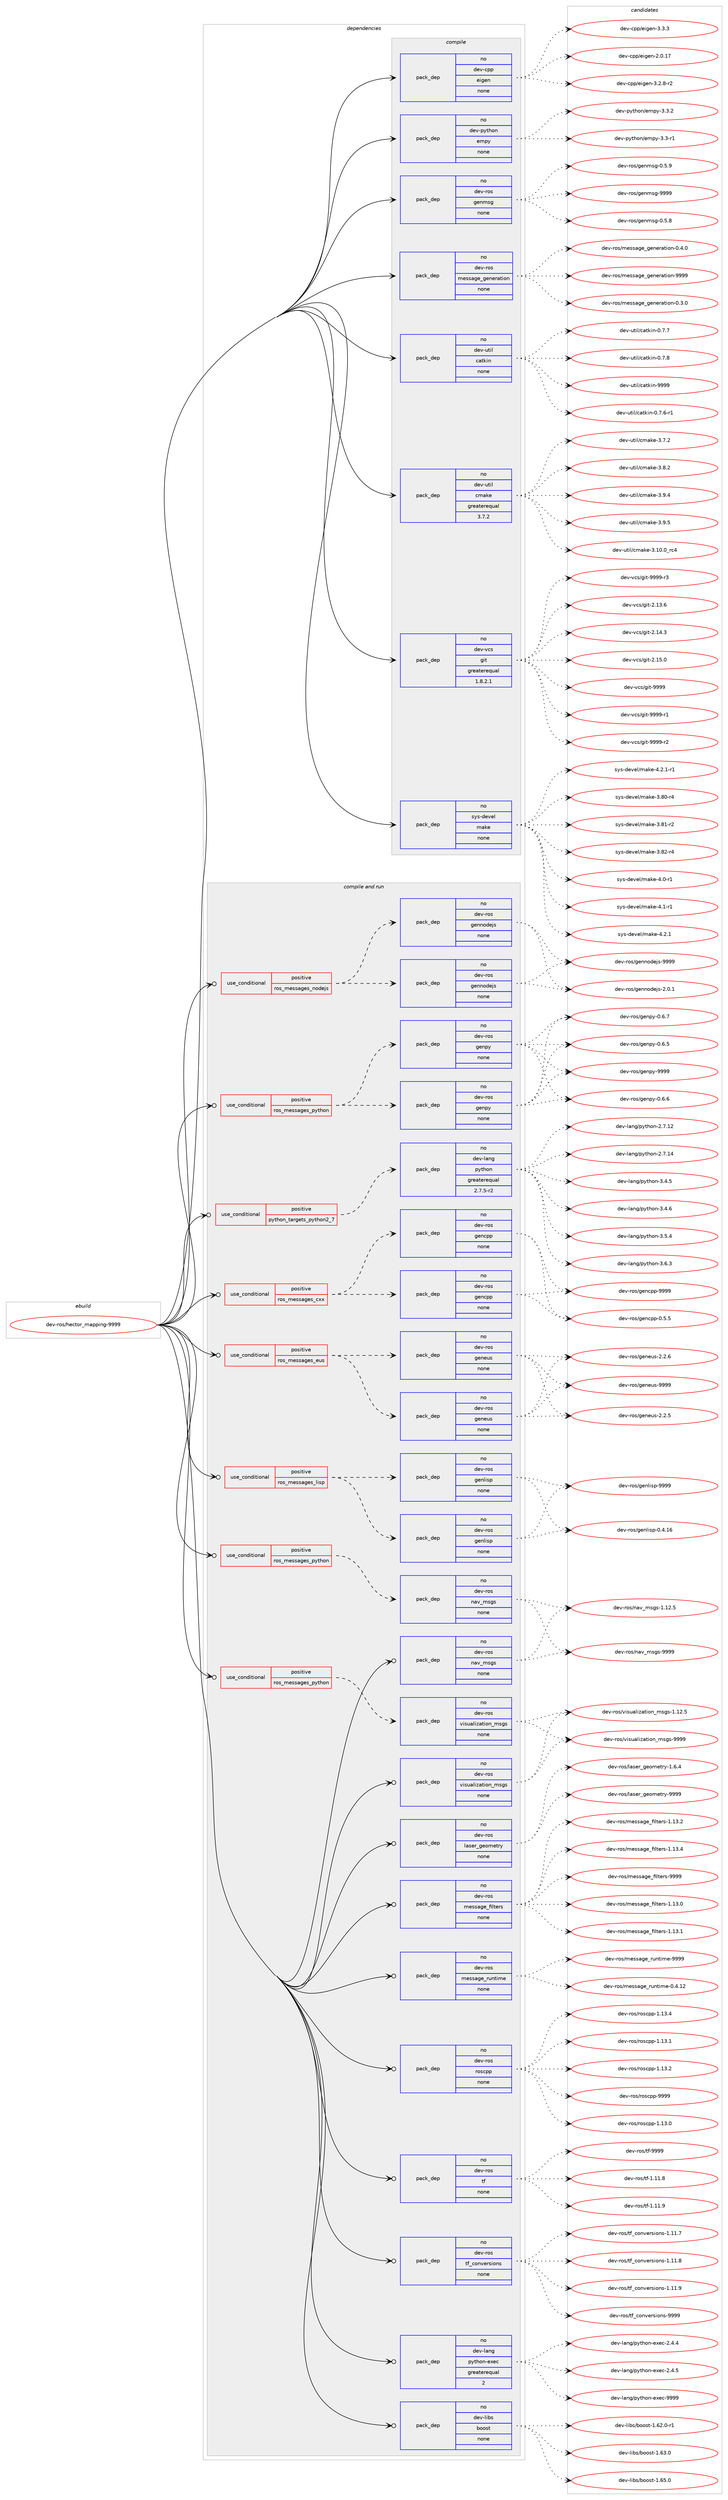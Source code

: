 digraph prolog {

# *************
# Graph options
# *************

newrank=true;
concentrate=true;
compound=true;
graph [rankdir=LR,fontname=Helvetica,fontsize=10,ranksep=1.5];#, ranksep=2.5, nodesep=0.2];
edge  [arrowhead=vee];
node  [fontname=Helvetica,fontsize=10];

# **********
# The ebuild
# **********

subgraph cluster_leftcol {
color=gray;
rank=same;
label=<<i>ebuild</i>>;
id [label="dev-ros/hector_mapping-9999", color=red, width=4, href="../dev-ros/hector_mapping-9999.svg"];
}

# ****************
# The dependencies
# ****************

subgraph cluster_midcol {
color=gray;
label=<<i>dependencies</i>>;
subgraph cluster_compile {
fillcolor="#eeeeee";
style=filled;
label=<<i>compile</i>>;
subgraph pack152693 {
dependency202130 [label=<<TABLE BORDER="0" CELLBORDER="1" CELLSPACING="0" CELLPADDING="4" WIDTH="220"><TR><TD ROWSPAN="6" CELLPADDING="30">pack_dep</TD></TR><TR><TD WIDTH="110">no</TD></TR><TR><TD>dev-cpp</TD></TR><TR><TD>eigen</TD></TR><TR><TD>none</TD></TR><TR><TD></TD></TR></TABLE>>, shape=none, color=blue];
}
id:e -> dependency202130:w [weight=20,style="solid",arrowhead="vee"];
subgraph pack152694 {
dependency202131 [label=<<TABLE BORDER="0" CELLBORDER="1" CELLSPACING="0" CELLPADDING="4" WIDTH="220"><TR><TD ROWSPAN="6" CELLPADDING="30">pack_dep</TD></TR><TR><TD WIDTH="110">no</TD></TR><TR><TD>dev-python</TD></TR><TR><TD>empy</TD></TR><TR><TD>none</TD></TR><TR><TD></TD></TR></TABLE>>, shape=none, color=blue];
}
id:e -> dependency202131:w [weight=20,style="solid",arrowhead="vee"];
subgraph pack152695 {
dependency202132 [label=<<TABLE BORDER="0" CELLBORDER="1" CELLSPACING="0" CELLPADDING="4" WIDTH="220"><TR><TD ROWSPAN="6" CELLPADDING="30">pack_dep</TD></TR><TR><TD WIDTH="110">no</TD></TR><TR><TD>dev-ros</TD></TR><TR><TD>genmsg</TD></TR><TR><TD>none</TD></TR><TR><TD></TD></TR></TABLE>>, shape=none, color=blue];
}
id:e -> dependency202132:w [weight=20,style="solid",arrowhead="vee"];
subgraph pack152696 {
dependency202133 [label=<<TABLE BORDER="0" CELLBORDER="1" CELLSPACING="0" CELLPADDING="4" WIDTH="220"><TR><TD ROWSPAN="6" CELLPADDING="30">pack_dep</TD></TR><TR><TD WIDTH="110">no</TD></TR><TR><TD>dev-ros</TD></TR><TR><TD>message_generation</TD></TR><TR><TD>none</TD></TR><TR><TD></TD></TR></TABLE>>, shape=none, color=blue];
}
id:e -> dependency202133:w [weight=20,style="solid",arrowhead="vee"];
subgraph pack152697 {
dependency202134 [label=<<TABLE BORDER="0" CELLBORDER="1" CELLSPACING="0" CELLPADDING="4" WIDTH="220"><TR><TD ROWSPAN="6" CELLPADDING="30">pack_dep</TD></TR><TR><TD WIDTH="110">no</TD></TR><TR><TD>dev-util</TD></TR><TR><TD>catkin</TD></TR><TR><TD>none</TD></TR><TR><TD></TD></TR></TABLE>>, shape=none, color=blue];
}
id:e -> dependency202134:w [weight=20,style="solid",arrowhead="vee"];
subgraph pack152698 {
dependency202135 [label=<<TABLE BORDER="0" CELLBORDER="1" CELLSPACING="0" CELLPADDING="4" WIDTH="220"><TR><TD ROWSPAN="6" CELLPADDING="30">pack_dep</TD></TR><TR><TD WIDTH="110">no</TD></TR><TR><TD>dev-util</TD></TR><TR><TD>cmake</TD></TR><TR><TD>greaterequal</TD></TR><TR><TD>3.7.2</TD></TR></TABLE>>, shape=none, color=blue];
}
id:e -> dependency202135:w [weight=20,style="solid",arrowhead="vee"];
subgraph pack152699 {
dependency202136 [label=<<TABLE BORDER="0" CELLBORDER="1" CELLSPACING="0" CELLPADDING="4" WIDTH="220"><TR><TD ROWSPAN="6" CELLPADDING="30">pack_dep</TD></TR><TR><TD WIDTH="110">no</TD></TR><TR><TD>dev-vcs</TD></TR><TR><TD>git</TD></TR><TR><TD>greaterequal</TD></TR><TR><TD>1.8.2.1</TD></TR></TABLE>>, shape=none, color=blue];
}
id:e -> dependency202136:w [weight=20,style="solid",arrowhead="vee"];
subgraph pack152700 {
dependency202137 [label=<<TABLE BORDER="0" CELLBORDER="1" CELLSPACING="0" CELLPADDING="4" WIDTH="220"><TR><TD ROWSPAN="6" CELLPADDING="30">pack_dep</TD></TR><TR><TD WIDTH="110">no</TD></TR><TR><TD>sys-devel</TD></TR><TR><TD>make</TD></TR><TR><TD>none</TD></TR><TR><TD></TD></TR></TABLE>>, shape=none, color=blue];
}
id:e -> dependency202137:w [weight=20,style="solid",arrowhead="vee"];
}
subgraph cluster_compileandrun {
fillcolor="#eeeeee";
style=filled;
label=<<i>compile and run</i>>;
subgraph cond45450 {
dependency202138 [label=<<TABLE BORDER="0" CELLBORDER="1" CELLSPACING="0" CELLPADDING="4"><TR><TD ROWSPAN="3" CELLPADDING="10">use_conditional</TD></TR><TR><TD>positive</TD></TR><TR><TD>python_targets_python2_7</TD></TR></TABLE>>, shape=none, color=red];
subgraph pack152701 {
dependency202139 [label=<<TABLE BORDER="0" CELLBORDER="1" CELLSPACING="0" CELLPADDING="4" WIDTH="220"><TR><TD ROWSPAN="6" CELLPADDING="30">pack_dep</TD></TR><TR><TD WIDTH="110">no</TD></TR><TR><TD>dev-lang</TD></TR><TR><TD>python</TD></TR><TR><TD>greaterequal</TD></TR><TR><TD>2.7.5-r2</TD></TR></TABLE>>, shape=none, color=blue];
}
dependency202138:e -> dependency202139:w [weight=20,style="dashed",arrowhead="vee"];
}
id:e -> dependency202138:w [weight=20,style="solid",arrowhead="odotvee"];
subgraph cond45451 {
dependency202140 [label=<<TABLE BORDER="0" CELLBORDER="1" CELLSPACING="0" CELLPADDING="4"><TR><TD ROWSPAN="3" CELLPADDING="10">use_conditional</TD></TR><TR><TD>positive</TD></TR><TR><TD>ros_messages_cxx</TD></TR></TABLE>>, shape=none, color=red];
subgraph pack152702 {
dependency202141 [label=<<TABLE BORDER="0" CELLBORDER="1" CELLSPACING="0" CELLPADDING="4" WIDTH="220"><TR><TD ROWSPAN="6" CELLPADDING="30">pack_dep</TD></TR><TR><TD WIDTH="110">no</TD></TR><TR><TD>dev-ros</TD></TR><TR><TD>gencpp</TD></TR><TR><TD>none</TD></TR><TR><TD></TD></TR></TABLE>>, shape=none, color=blue];
}
dependency202140:e -> dependency202141:w [weight=20,style="dashed",arrowhead="vee"];
subgraph pack152703 {
dependency202142 [label=<<TABLE BORDER="0" CELLBORDER="1" CELLSPACING="0" CELLPADDING="4" WIDTH="220"><TR><TD ROWSPAN="6" CELLPADDING="30">pack_dep</TD></TR><TR><TD WIDTH="110">no</TD></TR><TR><TD>dev-ros</TD></TR><TR><TD>gencpp</TD></TR><TR><TD>none</TD></TR><TR><TD></TD></TR></TABLE>>, shape=none, color=blue];
}
dependency202140:e -> dependency202142:w [weight=20,style="dashed",arrowhead="vee"];
}
id:e -> dependency202140:w [weight=20,style="solid",arrowhead="odotvee"];
subgraph cond45452 {
dependency202143 [label=<<TABLE BORDER="0" CELLBORDER="1" CELLSPACING="0" CELLPADDING="4"><TR><TD ROWSPAN="3" CELLPADDING="10">use_conditional</TD></TR><TR><TD>positive</TD></TR><TR><TD>ros_messages_eus</TD></TR></TABLE>>, shape=none, color=red];
subgraph pack152704 {
dependency202144 [label=<<TABLE BORDER="0" CELLBORDER="1" CELLSPACING="0" CELLPADDING="4" WIDTH="220"><TR><TD ROWSPAN="6" CELLPADDING="30">pack_dep</TD></TR><TR><TD WIDTH="110">no</TD></TR><TR><TD>dev-ros</TD></TR><TR><TD>geneus</TD></TR><TR><TD>none</TD></TR><TR><TD></TD></TR></TABLE>>, shape=none, color=blue];
}
dependency202143:e -> dependency202144:w [weight=20,style="dashed",arrowhead="vee"];
subgraph pack152705 {
dependency202145 [label=<<TABLE BORDER="0" CELLBORDER="1" CELLSPACING="0" CELLPADDING="4" WIDTH="220"><TR><TD ROWSPAN="6" CELLPADDING="30">pack_dep</TD></TR><TR><TD WIDTH="110">no</TD></TR><TR><TD>dev-ros</TD></TR><TR><TD>geneus</TD></TR><TR><TD>none</TD></TR><TR><TD></TD></TR></TABLE>>, shape=none, color=blue];
}
dependency202143:e -> dependency202145:w [weight=20,style="dashed",arrowhead="vee"];
}
id:e -> dependency202143:w [weight=20,style="solid",arrowhead="odotvee"];
subgraph cond45453 {
dependency202146 [label=<<TABLE BORDER="0" CELLBORDER="1" CELLSPACING="0" CELLPADDING="4"><TR><TD ROWSPAN="3" CELLPADDING="10">use_conditional</TD></TR><TR><TD>positive</TD></TR><TR><TD>ros_messages_lisp</TD></TR></TABLE>>, shape=none, color=red];
subgraph pack152706 {
dependency202147 [label=<<TABLE BORDER="0" CELLBORDER="1" CELLSPACING="0" CELLPADDING="4" WIDTH="220"><TR><TD ROWSPAN="6" CELLPADDING="30">pack_dep</TD></TR><TR><TD WIDTH="110">no</TD></TR><TR><TD>dev-ros</TD></TR><TR><TD>genlisp</TD></TR><TR><TD>none</TD></TR><TR><TD></TD></TR></TABLE>>, shape=none, color=blue];
}
dependency202146:e -> dependency202147:w [weight=20,style="dashed",arrowhead="vee"];
subgraph pack152707 {
dependency202148 [label=<<TABLE BORDER="0" CELLBORDER="1" CELLSPACING="0" CELLPADDING="4" WIDTH="220"><TR><TD ROWSPAN="6" CELLPADDING="30">pack_dep</TD></TR><TR><TD WIDTH="110">no</TD></TR><TR><TD>dev-ros</TD></TR><TR><TD>genlisp</TD></TR><TR><TD>none</TD></TR><TR><TD></TD></TR></TABLE>>, shape=none, color=blue];
}
dependency202146:e -> dependency202148:w [weight=20,style="dashed",arrowhead="vee"];
}
id:e -> dependency202146:w [weight=20,style="solid",arrowhead="odotvee"];
subgraph cond45454 {
dependency202149 [label=<<TABLE BORDER="0" CELLBORDER="1" CELLSPACING="0" CELLPADDING="4"><TR><TD ROWSPAN="3" CELLPADDING="10">use_conditional</TD></TR><TR><TD>positive</TD></TR><TR><TD>ros_messages_nodejs</TD></TR></TABLE>>, shape=none, color=red];
subgraph pack152708 {
dependency202150 [label=<<TABLE BORDER="0" CELLBORDER="1" CELLSPACING="0" CELLPADDING="4" WIDTH="220"><TR><TD ROWSPAN="6" CELLPADDING="30">pack_dep</TD></TR><TR><TD WIDTH="110">no</TD></TR><TR><TD>dev-ros</TD></TR><TR><TD>gennodejs</TD></TR><TR><TD>none</TD></TR><TR><TD></TD></TR></TABLE>>, shape=none, color=blue];
}
dependency202149:e -> dependency202150:w [weight=20,style="dashed",arrowhead="vee"];
subgraph pack152709 {
dependency202151 [label=<<TABLE BORDER="0" CELLBORDER="1" CELLSPACING="0" CELLPADDING="4" WIDTH="220"><TR><TD ROWSPAN="6" CELLPADDING="30">pack_dep</TD></TR><TR><TD WIDTH="110">no</TD></TR><TR><TD>dev-ros</TD></TR><TR><TD>gennodejs</TD></TR><TR><TD>none</TD></TR><TR><TD></TD></TR></TABLE>>, shape=none, color=blue];
}
dependency202149:e -> dependency202151:w [weight=20,style="dashed",arrowhead="vee"];
}
id:e -> dependency202149:w [weight=20,style="solid",arrowhead="odotvee"];
subgraph cond45455 {
dependency202152 [label=<<TABLE BORDER="0" CELLBORDER="1" CELLSPACING="0" CELLPADDING="4"><TR><TD ROWSPAN="3" CELLPADDING="10">use_conditional</TD></TR><TR><TD>positive</TD></TR><TR><TD>ros_messages_python</TD></TR></TABLE>>, shape=none, color=red];
subgraph pack152710 {
dependency202153 [label=<<TABLE BORDER="0" CELLBORDER="1" CELLSPACING="0" CELLPADDING="4" WIDTH="220"><TR><TD ROWSPAN="6" CELLPADDING="30">pack_dep</TD></TR><TR><TD WIDTH="110">no</TD></TR><TR><TD>dev-ros</TD></TR><TR><TD>genpy</TD></TR><TR><TD>none</TD></TR><TR><TD></TD></TR></TABLE>>, shape=none, color=blue];
}
dependency202152:e -> dependency202153:w [weight=20,style="dashed",arrowhead="vee"];
subgraph pack152711 {
dependency202154 [label=<<TABLE BORDER="0" CELLBORDER="1" CELLSPACING="0" CELLPADDING="4" WIDTH="220"><TR><TD ROWSPAN="6" CELLPADDING="30">pack_dep</TD></TR><TR><TD WIDTH="110">no</TD></TR><TR><TD>dev-ros</TD></TR><TR><TD>genpy</TD></TR><TR><TD>none</TD></TR><TR><TD></TD></TR></TABLE>>, shape=none, color=blue];
}
dependency202152:e -> dependency202154:w [weight=20,style="dashed",arrowhead="vee"];
}
id:e -> dependency202152:w [weight=20,style="solid",arrowhead="odotvee"];
subgraph cond45456 {
dependency202155 [label=<<TABLE BORDER="0" CELLBORDER="1" CELLSPACING="0" CELLPADDING="4"><TR><TD ROWSPAN="3" CELLPADDING="10">use_conditional</TD></TR><TR><TD>positive</TD></TR><TR><TD>ros_messages_python</TD></TR></TABLE>>, shape=none, color=red];
subgraph pack152712 {
dependency202156 [label=<<TABLE BORDER="0" CELLBORDER="1" CELLSPACING="0" CELLPADDING="4" WIDTH="220"><TR><TD ROWSPAN="6" CELLPADDING="30">pack_dep</TD></TR><TR><TD WIDTH="110">no</TD></TR><TR><TD>dev-ros</TD></TR><TR><TD>nav_msgs</TD></TR><TR><TD>none</TD></TR><TR><TD></TD></TR></TABLE>>, shape=none, color=blue];
}
dependency202155:e -> dependency202156:w [weight=20,style="dashed",arrowhead="vee"];
}
id:e -> dependency202155:w [weight=20,style="solid",arrowhead="odotvee"];
subgraph cond45457 {
dependency202157 [label=<<TABLE BORDER="0" CELLBORDER="1" CELLSPACING="0" CELLPADDING="4"><TR><TD ROWSPAN="3" CELLPADDING="10">use_conditional</TD></TR><TR><TD>positive</TD></TR><TR><TD>ros_messages_python</TD></TR></TABLE>>, shape=none, color=red];
subgraph pack152713 {
dependency202158 [label=<<TABLE BORDER="0" CELLBORDER="1" CELLSPACING="0" CELLPADDING="4" WIDTH="220"><TR><TD ROWSPAN="6" CELLPADDING="30">pack_dep</TD></TR><TR><TD WIDTH="110">no</TD></TR><TR><TD>dev-ros</TD></TR><TR><TD>visualization_msgs</TD></TR><TR><TD>none</TD></TR><TR><TD></TD></TR></TABLE>>, shape=none, color=blue];
}
dependency202157:e -> dependency202158:w [weight=20,style="dashed",arrowhead="vee"];
}
id:e -> dependency202157:w [weight=20,style="solid",arrowhead="odotvee"];
subgraph pack152714 {
dependency202159 [label=<<TABLE BORDER="0" CELLBORDER="1" CELLSPACING="0" CELLPADDING="4" WIDTH="220"><TR><TD ROWSPAN="6" CELLPADDING="30">pack_dep</TD></TR><TR><TD WIDTH="110">no</TD></TR><TR><TD>dev-lang</TD></TR><TR><TD>python-exec</TD></TR><TR><TD>greaterequal</TD></TR><TR><TD>2</TD></TR></TABLE>>, shape=none, color=blue];
}
id:e -> dependency202159:w [weight=20,style="solid",arrowhead="odotvee"];
subgraph pack152715 {
dependency202160 [label=<<TABLE BORDER="0" CELLBORDER="1" CELLSPACING="0" CELLPADDING="4" WIDTH="220"><TR><TD ROWSPAN="6" CELLPADDING="30">pack_dep</TD></TR><TR><TD WIDTH="110">no</TD></TR><TR><TD>dev-libs</TD></TR><TR><TD>boost</TD></TR><TR><TD>none</TD></TR><TR><TD></TD></TR></TABLE>>, shape=none, color=blue];
}
id:e -> dependency202160:w [weight=20,style="solid",arrowhead="odotvee"];
subgraph pack152716 {
dependency202161 [label=<<TABLE BORDER="0" CELLBORDER="1" CELLSPACING="0" CELLPADDING="4" WIDTH="220"><TR><TD ROWSPAN="6" CELLPADDING="30">pack_dep</TD></TR><TR><TD WIDTH="110">no</TD></TR><TR><TD>dev-ros</TD></TR><TR><TD>laser_geometry</TD></TR><TR><TD>none</TD></TR><TR><TD></TD></TR></TABLE>>, shape=none, color=blue];
}
id:e -> dependency202161:w [weight=20,style="solid",arrowhead="odotvee"];
subgraph pack152717 {
dependency202162 [label=<<TABLE BORDER="0" CELLBORDER="1" CELLSPACING="0" CELLPADDING="4" WIDTH="220"><TR><TD ROWSPAN="6" CELLPADDING="30">pack_dep</TD></TR><TR><TD WIDTH="110">no</TD></TR><TR><TD>dev-ros</TD></TR><TR><TD>message_filters</TD></TR><TR><TD>none</TD></TR><TR><TD></TD></TR></TABLE>>, shape=none, color=blue];
}
id:e -> dependency202162:w [weight=20,style="solid",arrowhead="odotvee"];
subgraph pack152718 {
dependency202163 [label=<<TABLE BORDER="0" CELLBORDER="1" CELLSPACING="0" CELLPADDING="4" WIDTH="220"><TR><TD ROWSPAN="6" CELLPADDING="30">pack_dep</TD></TR><TR><TD WIDTH="110">no</TD></TR><TR><TD>dev-ros</TD></TR><TR><TD>message_runtime</TD></TR><TR><TD>none</TD></TR><TR><TD></TD></TR></TABLE>>, shape=none, color=blue];
}
id:e -> dependency202163:w [weight=20,style="solid",arrowhead="odotvee"];
subgraph pack152719 {
dependency202164 [label=<<TABLE BORDER="0" CELLBORDER="1" CELLSPACING="0" CELLPADDING="4" WIDTH="220"><TR><TD ROWSPAN="6" CELLPADDING="30">pack_dep</TD></TR><TR><TD WIDTH="110">no</TD></TR><TR><TD>dev-ros</TD></TR><TR><TD>nav_msgs</TD></TR><TR><TD>none</TD></TR><TR><TD></TD></TR></TABLE>>, shape=none, color=blue];
}
id:e -> dependency202164:w [weight=20,style="solid",arrowhead="odotvee"];
subgraph pack152720 {
dependency202165 [label=<<TABLE BORDER="0" CELLBORDER="1" CELLSPACING="0" CELLPADDING="4" WIDTH="220"><TR><TD ROWSPAN="6" CELLPADDING="30">pack_dep</TD></TR><TR><TD WIDTH="110">no</TD></TR><TR><TD>dev-ros</TD></TR><TR><TD>roscpp</TD></TR><TR><TD>none</TD></TR><TR><TD></TD></TR></TABLE>>, shape=none, color=blue];
}
id:e -> dependency202165:w [weight=20,style="solid",arrowhead="odotvee"];
subgraph pack152721 {
dependency202166 [label=<<TABLE BORDER="0" CELLBORDER="1" CELLSPACING="0" CELLPADDING="4" WIDTH="220"><TR><TD ROWSPAN="6" CELLPADDING="30">pack_dep</TD></TR><TR><TD WIDTH="110">no</TD></TR><TR><TD>dev-ros</TD></TR><TR><TD>tf</TD></TR><TR><TD>none</TD></TR><TR><TD></TD></TR></TABLE>>, shape=none, color=blue];
}
id:e -> dependency202166:w [weight=20,style="solid",arrowhead="odotvee"];
subgraph pack152722 {
dependency202167 [label=<<TABLE BORDER="0" CELLBORDER="1" CELLSPACING="0" CELLPADDING="4" WIDTH="220"><TR><TD ROWSPAN="6" CELLPADDING="30">pack_dep</TD></TR><TR><TD WIDTH="110">no</TD></TR><TR><TD>dev-ros</TD></TR><TR><TD>tf_conversions</TD></TR><TR><TD>none</TD></TR><TR><TD></TD></TR></TABLE>>, shape=none, color=blue];
}
id:e -> dependency202167:w [weight=20,style="solid",arrowhead="odotvee"];
subgraph pack152723 {
dependency202168 [label=<<TABLE BORDER="0" CELLBORDER="1" CELLSPACING="0" CELLPADDING="4" WIDTH="220"><TR><TD ROWSPAN="6" CELLPADDING="30">pack_dep</TD></TR><TR><TD WIDTH="110">no</TD></TR><TR><TD>dev-ros</TD></TR><TR><TD>visualization_msgs</TD></TR><TR><TD>none</TD></TR><TR><TD></TD></TR></TABLE>>, shape=none, color=blue];
}
id:e -> dependency202168:w [weight=20,style="solid",arrowhead="odotvee"];
}
subgraph cluster_run {
fillcolor="#eeeeee";
style=filled;
label=<<i>run</i>>;
}
}

# **************
# The candidates
# **************

subgraph cluster_choices {
rank=same;
color=gray;
label=<<i>candidates</i>>;

subgraph choice152693 {
color=black;
nodesep=1;
choice10010111845991121124710110510310111045504648464955 [label="dev-cpp/eigen-2.0.17", color=red, width=4,href="../dev-cpp/eigen-2.0.17.svg"];
choice1001011184599112112471011051031011104551465046564511450 [label="dev-cpp/eigen-3.2.8-r2", color=red, width=4,href="../dev-cpp/eigen-3.2.8-r2.svg"];
choice100101118459911211247101105103101110455146514651 [label="dev-cpp/eigen-3.3.3", color=red, width=4,href="../dev-cpp/eigen-3.3.3.svg"];
dependency202130:e -> choice10010111845991121124710110510310111045504648464955:w [style=dotted,weight="100"];
dependency202130:e -> choice1001011184599112112471011051031011104551465046564511450:w [style=dotted,weight="100"];
dependency202130:e -> choice100101118459911211247101105103101110455146514651:w [style=dotted,weight="100"];
}
subgraph choice152694 {
color=black;
nodesep=1;
choice1001011184511212111610411111047101109112121455146514511449 [label="dev-python/empy-3.3-r1", color=red, width=4,href="../dev-python/empy-3.3-r1.svg"];
choice1001011184511212111610411111047101109112121455146514650 [label="dev-python/empy-3.3.2", color=red, width=4,href="../dev-python/empy-3.3.2.svg"];
dependency202131:e -> choice1001011184511212111610411111047101109112121455146514511449:w [style=dotted,weight="100"];
dependency202131:e -> choice1001011184511212111610411111047101109112121455146514650:w [style=dotted,weight="100"];
}
subgraph choice152695 {
color=black;
nodesep=1;
choice1001011184511411111547103101110109115103454846534656 [label="dev-ros/genmsg-0.5.8", color=red, width=4,href="../dev-ros/genmsg-0.5.8.svg"];
choice1001011184511411111547103101110109115103454846534657 [label="dev-ros/genmsg-0.5.9", color=red, width=4,href="../dev-ros/genmsg-0.5.9.svg"];
choice10010111845114111115471031011101091151034557575757 [label="dev-ros/genmsg-9999", color=red, width=4,href="../dev-ros/genmsg-9999.svg"];
dependency202132:e -> choice1001011184511411111547103101110109115103454846534656:w [style=dotted,weight="100"];
dependency202132:e -> choice1001011184511411111547103101110109115103454846534657:w [style=dotted,weight="100"];
dependency202132:e -> choice10010111845114111115471031011101091151034557575757:w [style=dotted,weight="100"];
}
subgraph choice152696 {
color=black;
nodesep=1;
choice1001011184511411111547109101115115971031019510310111010111497116105111110454846514648 [label="dev-ros/message_generation-0.3.0", color=red, width=4,href="../dev-ros/message_generation-0.3.0.svg"];
choice1001011184511411111547109101115115971031019510310111010111497116105111110454846524648 [label="dev-ros/message_generation-0.4.0", color=red, width=4,href="../dev-ros/message_generation-0.4.0.svg"];
choice10010111845114111115471091011151159710310195103101110101114971161051111104557575757 [label="dev-ros/message_generation-9999", color=red, width=4,href="../dev-ros/message_generation-9999.svg"];
dependency202133:e -> choice1001011184511411111547109101115115971031019510310111010111497116105111110454846514648:w [style=dotted,weight="100"];
dependency202133:e -> choice1001011184511411111547109101115115971031019510310111010111497116105111110454846524648:w [style=dotted,weight="100"];
dependency202133:e -> choice10010111845114111115471091011151159710310195103101110101114971161051111104557575757:w [style=dotted,weight="100"];
}
subgraph choice152697 {
color=black;
nodesep=1;
choice100101118451171161051084799971161071051104548465546544511449 [label="dev-util/catkin-0.7.6-r1", color=red, width=4,href="../dev-util/catkin-0.7.6-r1.svg"];
choice10010111845117116105108479997116107105110454846554655 [label="dev-util/catkin-0.7.7", color=red, width=4,href="../dev-util/catkin-0.7.7.svg"];
choice10010111845117116105108479997116107105110454846554656 [label="dev-util/catkin-0.7.8", color=red, width=4,href="../dev-util/catkin-0.7.8.svg"];
choice100101118451171161051084799971161071051104557575757 [label="dev-util/catkin-9999", color=red, width=4,href="../dev-util/catkin-9999.svg"];
dependency202134:e -> choice100101118451171161051084799971161071051104548465546544511449:w [style=dotted,weight="100"];
dependency202134:e -> choice10010111845117116105108479997116107105110454846554655:w [style=dotted,weight="100"];
dependency202134:e -> choice10010111845117116105108479997116107105110454846554656:w [style=dotted,weight="100"];
dependency202134:e -> choice100101118451171161051084799971161071051104557575757:w [style=dotted,weight="100"];
}
subgraph choice152698 {
color=black;
nodesep=1;
choice1001011184511711610510847991099710710145514649484648951149952 [label="dev-util/cmake-3.10.0_rc4", color=red, width=4,href="../dev-util/cmake-3.10.0_rc4.svg"];
choice10010111845117116105108479910997107101455146554650 [label="dev-util/cmake-3.7.2", color=red, width=4,href="../dev-util/cmake-3.7.2.svg"];
choice10010111845117116105108479910997107101455146564650 [label="dev-util/cmake-3.8.2", color=red, width=4,href="../dev-util/cmake-3.8.2.svg"];
choice10010111845117116105108479910997107101455146574652 [label="dev-util/cmake-3.9.4", color=red, width=4,href="../dev-util/cmake-3.9.4.svg"];
choice10010111845117116105108479910997107101455146574653 [label="dev-util/cmake-3.9.5", color=red, width=4,href="../dev-util/cmake-3.9.5.svg"];
dependency202135:e -> choice1001011184511711610510847991099710710145514649484648951149952:w [style=dotted,weight="100"];
dependency202135:e -> choice10010111845117116105108479910997107101455146554650:w [style=dotted,weight="100"];
dependency202135:e -> choice10010111845117116105108479910997107101455146564650:w [style=dotted,weight="100"];
dependency202135:e -> choice10010111845117116105108479910997107101455146574652:w [style=dotted,weight="100"];
dependency202135:e -> choice10010111845117116105108479910997107101455146574653:w [style=dotted,weight="100"];
}
subgraph choice152699 {
color=black;
nodesep=1;
choice10010111845118991154710310511645504649514654 [label="dev-vcs/git-2.13.6", color=red, width=4,href="../dev-vcs/git-2.13.6.svg"];
choice10010111845118991154710310511645504649524651 [label="dev-vcs/git-2.14.3", color=red, width=4,href="../dev-vcs/git-2.14.3.svg"];
choice10010111845118991154710310511645504649534648 [label="dev-vcs/git-2.15.0", color=red, width=4,href="../dev-vcs/git-2.15.0.svg"];
choice1001011184511899115471031051164557575757 [label="dev-vcs/git-9999", color=red, width=4,href="../dev-vcs/git-9999.svg"];
choice10010111845118991154710310511645575757574511449 [label="dev-vcs/git-9999-r1", color=red, width=4,href="../dev-vcs/git-9999-r1.svg"];
choice10010111845118991154710310511645575757574511450 [label="dev-vcs/git-9999-r2", color=red, width=4,href="../dev-vcs/git-9999-r2.svg"];
choice10010111845118991154710310511645575757574511451 [label="dev-vcs/git-9999-r3", color=red, width=4,href="../dev-vcs/git-9999-r3.svg"];
dependency202136:e -> choice10010111845118991154710310511645504649514654:w [style=dotted,weight="100"];
dependency202136:e -> choice10010111845118991154710310511645504649524651:w [style=dotted,weight="100"];
dependency202136:e -> choice10010111845118991154710310511645504649534648:w [style=dotted,weight="100"];
dependency202136:e -> choice1001011184511899115471031051164557575757:w [style=dotted,weight="100"];
dependency202136:e -> choice10010111845118991154710310511645575757574511449:w [style=dotted,weight="100"];
dependency202136:e -> choice10010111845118991154710310511645575757574511450:w [style=dotted,weight="100"];
dependency202136:e -> choice10010111845118991154710310511645575757574511451:w [style=dotted,weight="100"];
}
subgraph choice152700 {
color=black;
nodesep=1;
choice11512111545100101118101108471099710710145514656484511452 [label="sys-devel/make-3.80-r4", color=red, width=4,href="../sys-devel/make-3.80-r4.svg"];
choice11512111545100101118101108471099710710145514656494511450 [label="sys-devel/make-3.81-r2", color=red, width=4,href="../sys-devel/make-3.81-r2.svg"];
choice11512111545100101118101108471099710710145514656504511452 [label="sys-devel/make-3.82-r4", color=red, width=4,href="../sys-devel/make-3.82-r4.svg"];
choice115121115451001011181011084710997107101455246484511449 [label="sys-devel/make-4.0-r1", color=red, width=4,href="../sys-devel/make-4.0-r1.svg"];
choice115121115451001011181011084710997107101455246494511449 [label="sys-devel/make-4.1-r1", color=red, width=4,href="../sys-devel/make-4.1-r1.svg"];
choice115121115451001011181011084710997107101455246504649 [label="sys-devel/make-4.2.1", color=red, width=4,href="../sys-devel/make-4.2.1.svg"];
choice1151211154510010111810110847109971071014552465046494511449 [label="sys-devel/make-4.2.1-r1", color=red, width=4,href="../sys-devel/make-4.2.1-r1.svg"];
dependency202137:e -> choice11512111545100101118101108471099710710145514656484511452:w [style=dotted,weight="100"];
dependency202137:e -> choice11512111545100101118101108471099710710145514656494511450:w [style=dotted,weight="100"];
dependency202137:e -> choice11512111545100101118101108471099710710145514656504511452:w [style=dotted,weight="100"];
dependency202137:e -> choice115121115451001011181011084710997107101455246484511449:w [style=dotted,weight="100"];
dependency202137:e -> choice115121115451001011181011084710997107101455246494511449:w [style=dotted,weight="100"];
dependency202137:e -> choice115121115451001011181011084710997107101455246504649:w [style=dotted,weight="100"];
dependency202137:e -> choice1151211154510010111810110847109971071014552465046494511449:w [style=dotted,weight="100"];
}
subgraph choice152701 {
color=black;
nodesep=1;
choice10010111845108971101034711212111610411111045504655464950 [label="dev-lang/python-2.7.12", color=red, width=4,href="../dev-lang/python-2.7.12.svg"];
choice10010111845108971101034711212111610411111045504655464952 [label="dev-lang/python-2.7.14", color=red, width=4,href="../dev-lang/python-2.7.14.svg"];
choice100101118451089711010347112121116104111110455146524653 [label="dev-lang/python-3.4.5", color=red, width=4,href="../dev-lang/python-3.4.5.svg"];
choice100101118451089711010347112121116104111110455146524654 [label="dev-lang/python-3.4.6", color=red, width=4,href="../dev-lang/python-3.4.6.svg"];
choice100101118451089711010347112121116104111110455146534652 [label="dev-lang/python-3.5.4", color=red, width=4,href="../dev-lang/python-3.5.4.svg"];
choice100101118451089711010347112121116104111110455146544651 [label="dev-lang/python-3.6.3", color=red, width=4,href="../dev-lang/python-3.6.3.svg"];
dependency202139:e -> choice10010111845108971101034711212111610411111045504655464950:w [style=dotted,weight="100"];
dependency202139:e -> choice10010111845108971101034711212111610411111045504655464952:w [style=dotted,weight="100"];
dependency202139:e -> choice100101118451089711010347112121116104111110455146524653:w [style=dotted,weight="100"];
dependency202139:e -> choice100101118451089711010347112121116104111110455146524654:w [style=dotted,weight="100"];
dependency202139:e -> choice100101118451089711010347112121116104111110455146534652:w [style=dotted,weight="100"];
dependency202139:e -> choice100101118451089711010347112121116104111110455146544651:w [style=dotted,weight="100"];
}
subgraph choice152702 {
color=black;
nodesep=1;
choice100101118451141111154710310111099112112454846534653 [label="dev-ros/gencpp-0.5.5", color=red, width=4,href="../dev-ros/gencpp-0.5.5.svg"];
choice1001011184511411111547103101110991121124557575757 [label="dev-ros/gencpp-9999", color=red, width=4,href="../dev-ros/gencpp-9999.svg"];
dependency202141:e -> choice100101118451141111154710310111099112112454846534653:w [style=dotted,weight="100"];
dependency202141:e -> choice1001011184511411111547103101110991121124557575757:w [style=dotted,weight="100"];
}
subgraph choice152703 {
color=black;
nodesep=1;
choice100101118451141111154710310111099112112454846534653 [label="dev-ros/gencpp-0.5.5", color=red, width=4,href="../dev-ros/gencpp-0.5.5.svg"];
choice1001011184511411111547103101110991121124557575757 [label="dev-ros/gencpp-9999", color=red, width=4,href="../dev-ros/gencpp-9999.svg"];
dependency202142:e -> choice100101118451141111154710310111099112112454846534653:w [style=dotted,weight="100"];
dependency202142:e -> choice1001011184511411111547103101110991121124557575757:w [style=dotted,weight="100"];
}
subgraph choice152704 {
color=black;
nodesep=1;
choice1001011184511411111547103101110101117115455046504653 [label="dev-ros/geneus-2.2.5", color=red, width=4,href="../dev-ros/geneus-2.2.5.svg"];
choice1001011184511411111547103101110101117115455046504654 [label="dev-ros/geneus-2.2.6", color=red, width=4,href="../dev-ros/geneus-2.2.6.svg"];
choice10010111845114111115471031011101011171154557575757 [label="dev-ros/geneus-9999", color=red, width=4,href="../dev-ros/geneus-9999.svg"];
dependency202144:e -> choice1001011184511411111547103101110101117115455046504653:w [style=dotted,weight="100"];
dependency202144:e -> choice1001011184511411111547103101110101117115455046504654:w [style=dotted,weight="100"];
dependency202144:e -> choice10010111845114111115471031011101011171154557575757:w [style=dotted,weight="100"];
}
subgraph choice152705 {
color=black;
nodesep=1;
choice1001011184511411111547103101110101117115455046504653 [label="dev-ros/geneus-2.2.5", color=red, width=4,href="../dev-ros/geneus-2.2.5.svg"];
choice1001011184511411111547103101110101117115455046504654 [label="dev-ros/geneus-2.2.6", color=red, width=4,href="../dev-ros/geneus-2.2.6.svg"];
choice10010111845114111115471031011101011171154557575757 [label="dev-ros/geneus-9999", color=red, width=4,href="../dev-ros/geneus-9999.svg"];
dependency202145:e -> choice1001011184511411111547103101110101117115455046504653:w [style=dotted,weight="100"];
dependency202145:e -> choice1001011184511411111547103101110101117115455046504654:w [style=dotted,weight="100"];
dependency202145:e -> choice10010111845114111115471031011101011171154557575757:w [style=dotted,weight="100"];
}
subgraph choice152706 {
color=black;
nodesep=1;
choice100101118451141111154710310111010810511511245484652464954 [label="dev-ros/genlisp-0.4.16", color=red, width=4,href="../dev-ros/genlisp-0.4.16.svg"];
choice10010111845114111115471031011101081051151124557575757 [label="dev-ros/genlisp-9999", color=red, width=4,href="../dev-ros/genlisp-9999.svg"];
dependency202147:e -> choice100101118451141111154710310111010810511511245484652464954:w [style=dotted,weight="100"];
dependency202147:e -> choice10010111845114111115471031011101081051151124557575757:w [style=dotted,weight="100"];
}
subgraph choice152707 {
color=black;
nodesep=1;
choice100101118451141111154710310111010810511511245484652464954 [label="dev-ros/genlisp-0.4.16", color=red, width=4,href="../dev-ros/genlisp-0.4.16.svg"];
choice10010111845114111115471031011101081051151124557575757 [label="dev-ros/genlisp-9999", color=red, width=4,href="../dev-ros/genlisp-9999.svg"];
dependency202148:e -> choice100101118451141111154710310111010810511511245484652464954:w [style=dotted,weight="100"];
dependency202148:e -> choice10010111845114111115471031011101081051151124557575757:w [style=dotted,weight="100"];
}
subgraph choice152708 {
color=black;
nodesep=1;
choice1001011184511411111547103101110110111100101106115455046484649 [label="dev-ros/gennodejs-2.0.1", color=red, width=4,href="../dev-ros/gennodejs-2.0.1.svg"];
choice10010111845114111115471031011101101111001011061154557575757 [label="dev-ros/gennodejs-9999", color=red, width=4,href="../dev-ros/gennodejs-9999.svg"];
dependency202150:e -> choice1001011184511411111547103101110110111100101106115455046484649:w [style=dotted,weight="100"];
dependency202150:e -> choice10010111845114111115471031011101101111001011061154557575757:w [style=dotted,weight="100"];
}
subgraph choice152709 {
color=black;
nodesep=1;
choice1001011184511411111547103101110110111100101106115455046484649 [label="dev-ros/gennodejs-2.0.1", color=red, width=4,href="../dev-ros/gennodejs-2.0.1.svg"];
choice10010111845114111115471031011101101111001011061154557575757 [label="dev-ros/gennodejs-9999", color=red, width=4,href="../dev-ros/gennodejs-9999.svg"];
dependency202151:e -> choice1001011184511411111547103101110110111100101106115455046484649:w [style=dotted,weight="100"];
dependency202151:e -> choice10010111845114111115471031011101101111001011061154557575757:w [style=dotted,weight="100"];
}
subgraph choice152710 {
color=black;
nodesep=1;
choice1001011184511411111547103101110112121454846544653 [label="dev-ros/genpy-0.6.5", color=red, width=4,href="../dev-ros/genpy-0.6.5.svg"];
choice1001011184511411111547103101110112121454846544654 [label="dev-ros/genpy-0.6.6", color=red, width=4,href="../dev-ros/genpy-0.6.6.svg"];
choice1001011184511411111547103101110112121454846544655 [label="dev-ros/genpy-0.6.7", color=red, width=4,href="../dev-ros/genpy-0.6.7.svg"];
choice10010111845114111115471031011101121214557575757 [label="dev-ros/genpy-9999", color=red, width=4,href="../dev-ros/genpy-9999.svg"];
dependency202153:e -> choice1001011184511411111547103101110112121454846544653:w [style=dotted,weight="100"];
dependency202153:e -> choice1001011184511411111547103101110112121454846544654:w [style=dotted,weight="100"];
dependency202153:e -> choice1001011184511411111547103101110112121454846544655:w [style=dotted,weight="100"];
dependency202153:e -> choice10010111845114111115471031011101121214557575757:w [style=dotted,weight="100"];
}
subgraph choice152711 {
color=black;
nodesep=1;
choice1001011184511411111547103101110112121454846544653 [label="dev-ros/genpy-0.6.5", color=red, width=4,href="../dev-ros/genpy-0.6.5.svg"];
choice1001011184511411111547103101110112121454846544654 [label="dev-ros/genpy-0.6.6", color=red, width=4,href="../dev-ros/genpy-0.6.6.svg"];
choice1001011184511411111547103101110112121454846544655 [label="dev-ros/genpy-0.6.7", color=red, width=4,href="../dev-ros/genpy-0.6.7.svg"];
choice10010111845114111115471031011101121214557575757 [label="dev-ros/genpy-9999", color=red, width=4,href="../dev-ros/genpy-9999.svg"];
dependency202154:e -> choice1001011184511411111547103101110112121454846544653:w [style=dotted,weight="100"];
dependency202154:e -> choice1001011184511411111547103101110112121454846544654:w [style=dotted,weight="100"];
dependency202154:e -> choice1001011184511411111547103101110112121454846544655:w [style=dotted,weight="100"];
dependency202154:e -> choice10010111845114111115471031011101121214557575757:w [style=dotted,weight="100"];
}
subgraph choice152712 {
color=black;
nodesep=1;
choice1001011184511411111547110971189510911510311545494649504653 [label="dev-ros/nav_msgs-1.12.5", color=red, width=4,href="../dev-ros/nav_msgs-1.12.5.svg"];
choice100101118451141111154711097118951091151031154557575757 [label="dev-ros/nav_msgs-9999", color=red, width=4,href="../dev-ros/nav_msgs-9999.svg"];
dependency202156:e -> choice1001011184511411111547110971189510911510311545494649504653:w [style=dotted,weight="100"];
dependency202156:e -> choice100101118451141111154711097118951091151031154557575757:w [style=dotted,weight="100"];
}
subgraph choice152713 {
color=black;
nodesep=1;
choice100101118451141111154711810511511797108105122971161051111109510911510311545494649504653 [label="dev-ros/visualization_msgs-1.12.5", color=red, width=4,href="../dev-ros/visualization_msgs-1.12.5.svg"];
choice10010111845114111115471181051151179710810512297116105111110951091151031154557575757 [label="dev-ros/visualization_msgs-9999", color=red, width=4,href="../dev-ros/visualization_msgs-9999.svg"];
dependency202158:e -> choice100101118451141111154711810511511797108105122971161051111109510911510311545494649504653:w [style=dotted,weight="100"];
dependency202158:e -> choice10010111845114111115471181051151179710810512297116105111110951091151031154557575757:w [style=dotted,weight="100"];
}
subgraph choice152714 {
color=black;
nodesep=1;
choice1001011184510897110103471121211161041111104510112010199455046524652 [label="dev-lang/python-exec-2.4.4", color=red, width=4,href="../dev-lang/python-exec-2.4.4.svg"];
choice1001011184510897110103471121211161041111104510112010199455046524653 [label="dev-lang/python-exec-2.4.5", color=red, width=4,href="../dev-lang/python-exec-2.4.5.svg"];
choice10010111845108971101034711212111610411111045101120101994557575757 [label="dev-lang/python-exec-9999", color=red, width=4,href="../dev-lang/python-exec-9999.svg"];
dependency202159:e -> choice1001011184510897110103471121211161041111104510112010199455046524652:w [style=dotted,weight="100"];
dependency202159:e -> choice1001011184510897110103471121211161041111104510112010199455046524653:w [style=dotted,weight="100"];
dependency202159:e -> choice10010111845108971101034711212111610411111045101120101994557575757:w [style=dotted,weight="100"];
}
subgraph choice152715 {
color=black;
nodesep=1;
choice10010111845108105981154798111111115116454946545046484511449 [label="dev-libs/boost-1.62.0-r1", color=red, width=4,href="../dev-libs/boost-1.62.0-r1.svg"];
choice1001011184510810598115479811111111511645494654514648 [label="dev-libs/boost-1.63.0", color=red, width=4,href="../dev-libs/boost-1.63.0.svg"];
choice1001011184510810598115479811111111511645494654534648 [label="dev-libs/boost-1.65.0", color=red, width=4,href="../dev-libs/boost-1.65.0.svg"];
dependency202160:e -> choice10010111845108105981154798111111115116454946545046484511449:w [style=dotted,weight="100"];
dependency202160:e -> choice1001011184510810598115479811111111511645494654514648:w [style=dotted,weight="100"];
dependency202160:e -> choice1001011184510810598115479811111111511645494654534648:w [style=dotted,weight="100"];
}
subgraph choice152716 {
color=black;
nodesep=1;
choice10010111845114111115471089711510111495103101111109101116114121454946544652 [label="dev-ros/laser_geometry-1.6.4", color=red, width=4,href="../dev-ros/laser_geometry-1.6.4.svg"];
choice100101118451141111154710897115101114951031011111091011161141214557575757 [label="dev-ros/laser_geometry-9999", color=red, width=4,href="../dev-ros/laser_geometry-9999.svg"];
dependency202161:e -> choice10010111845114111115471089711510111495103101111109101116114121454946544652:w [style=dotted,weight="100"];
dependency202161:e -> choice100101118451141111154710897115101114951031011111091011161141214557575757:w [style=dotted,weight="100"];
}
subgraph choice152717 {
color=black;
nodesep=1;
choice1001011184511411111547109101115115971031019510210510811610111411545494649514648 [label="dev-ros/message_filters-1.13.0", color=red, width=4,href="../dev-ros/message_filters-1.13.0.svg"];
choice1001011184511411111547109101115115971031019510210510811610111411545494649514649 [label="dev-ros/message_filters-1.13.1", color=red, width=4,href="../dev-ros/message_filters-1.13.1.svg"];
choice1001011184511411111547109101115115971031019510210510811610111411545494649514650 [label="dev-ros/message_filters-1.13.2", color=red, width=4,href="../dev-ros/message_filters-1.13.2.svg"];
choice1001011184511411111547109101115115971031019510210510811610111411545494649514652 [label="dev-ros/message_filters-1.13.4", color=red, width=4,href="../dev-ros/message_filters-1.13.4.svg"];
choice100101118451141111154710910111511597103101951021051081161011141154557575757 [label="dev-ros/message_filters-9999", color=red, width=4,href="../dev-ros/message_filters-9999.svg"];
dependency202162:e -> choice1001011184511411111547109101115115971031019510210510811610111411545494649514648:w [style=dotted,weight="100"];
dependency202162:e -> choice1001011184511411111547109101115115971031019510210510811610111411545494649514649:w [style=dotted,weight="100"];
dependency202162:e -> choice1001011184511411111547109101115115971031019510210510811610111411545494649514650:w [style=dotted,weight="100"];
dependency202162:e -> choice1001011184511411111547109101115115971031019510210510811610111411545494649514652:w [style=dotted,weight="100"];
dependency202162:e -> choice100101118451141111154710910111511597103101951021051081161011141154557575757:w [style=dotted,weight="100"];
}
subgraph choice152718 {
color=black;
nodesep=1;
choice1001011184511411111547109101115115971031019511411711011610510910145484652464950 [label="dev-ros/message_runtime-0.4.12", color=red, width=4,href="../dev-ros/message_runtime-0.4.12.svg"];
choice100101118451141111154710910111511597103101951141171101161051091014557575757 [label="dev-ros/message_runtime-9999", color=red, width=4,href="../dev-ros/message_runtime-9999.svg"];
dependency202163:e -> choice1001011184511411111547109101115115971031019511411711011610510910145484652464950:w [style=dotted,weight="100"];
dependency202163:e -> choice100101118451141111154710910111511597103101951141171101161051091014557575757:w [style=dotted,weight="100"];
}
subgraph choice152719 {
color=black;
nodesep=1;
choice1001011184511411111547110971189510911510311545494649504653 [label="dev-ros/nav_msgs-1.12.5", color=red, width=4,href="../dev-ros/nav_msgs-1.12.5.svg"];
choice100101118451141111154711097118951091151031154557575757 [label="dev-ros/nav_msgs-9999", color=red, width=4,href="../dev-ros/nav_msgs-9999.svg"];
dependency202164:e -> choice1001011184511411111547110971189510911510311545494649504653:w [style=dotted,weight="100"];
dependency202164:e -> choice100101118451141111154711097118951091151031154557575757:w [style=dotted,weight="100"];
}
subgraph choice152720 {
color=black;
nodesep=1;
choice10010111845114111115471141111159911211245494649514648 [label="dev-ros/roscpp-1.13.0", color=red, width=4,href="../dev-ros/roscpp-1.13.0.svg"];
choice10010111845114111115471141111159911211245494649514649 [label="dev-ros/roscpp-1.13.1", color=red, width=4,href="../dev-ros/roscpp-1.13.1.svg"];
choice10010111845114111115471141111159911211245494649514650 [label="dev-ros/roscpp-1.13.2", color=red, width=4,href="../dev-ros/roscpp-1.13.2.svg"];
choice10010111845114111115471141111159911211245494649514652 [label="dev-ros/roscpp-1.13.4", color=red, width=4,href="../dev-ros/roscpp-1.13.4.svg"];
choice1001011184511411111547114111115991121124557575757 [label="dev-ros/roscpp-9999", color=red, width=4,href="../dev-ros/roscpp-9999.svg"];
dependency202165:e -> choice10010111845114111115471141111159911211245494649514648:w [style=dotted,weight="100"];
dependency202165:e -> choice10010111845114111115471141111159911211245494649514649:w [style=dotted,weight="100"];
dependency202165:e -> choice10010111845114111115471141111159911211245494649514650:w [style=dotted,weight="100"];
dependency202165:e -> choice10010111845114111115471141111159911211245494649514652:w [style=dotted,weight="100"];
dependency202165:e -> choice1001011184511411111547114111115991121124557575757:w [style=dotted,weight="100"];
}
subgraph choice152721 {
color=black;
nodesep=1;
choice100101118451141111154711610245494649494656 [label="dev-ros/tf-1.11.8", color=red, width=4,href="../dev-ros/tf-1.11.8.svg"];
choice100101118451141111154711610245494649494657 [label="dev-ros/tf-1.11.9", color=red, width=4,href="../dev-ros/tf-1.11.9.svg"];
choice10010111845114111115471161024557575757 [label="dev-ros/tf-9999", color=red, width=4,href="../dev-ros/tf-9999.svg"];
dependency202166:e -> choice100101118451141111154711610245494649494656:w [style=dotted,weight="100"];
dependency202166:e -> choice100101118451141111154711610245494649494657:w [style=dotted,weight="100"];
dependency202166:e -> choice10010111845114111115471161024557575757:w [style=dotted,weight="100"];
}
subgraph choice152722 {
color=black;
nodesep=1;
choice1001011184511411111547116102959911111011810111411510511111011545494649494655 [label="dev-ros/tf_conversions-1.11.7", color=red, width=4,href="../dev-ros/tf_conversions-1.11.7.svg"];
choice1001011184511411111547116102959911111011810111411510511111011545494649494656 [label="dev-ros/tf_conversions-1.11.8", color=red, width=4,href="../dev-ros/tf_conversions-1.11.8.svg"];
choice1001011184511411111547116102959911111011810111411510511111011545494649494657 [label="dev-ros/tf_conversions-1.11.9", color=red, width=4,href="../dev-ros/tf_conversions-1.11.9.svg"];
choice100101118451141111154711610295991111101181011141151051111101154557575757 [label="dev-ros/tf_conversions-9999", color=red, width=4,href="../dev-ros/tf_conversions-9999.svg"];
dependency202167:e -> choice1001011184511411111547116102959911111011810111411510511111011545494649494655:w [style=dotted,weight="100"];
dependency202167:e -> choice1001011184511411111547116102959911111011810111411510511111011545494649494656:w [style=dotted,weight="100"];
dependency202167:e -> choice1001011184511411111547116102959911111011810111411510511111011545494649494657:w [style=dotted,weight="100"];
dependency202167:e -> choice100101118451141111154711610295991111101181011141151051111101154557575757:w [style=dotted,weight="100"];
}
subgraph choice152723 {
color=black;
nodesep=1;
choice100101118451141111154711810511511797108105122971161051111109510911510311545494649504653 [label="dev-ros/visualization_msgs-1.12.5", color=red, width=4,href="../dev-ros/visualization_msgs-1.12.5.svg"];
choice10010111845114111115471181051151179710810512297116105111110951091151031154557575757 [label="dev-ros/visualization_msgs-9999", color=red, width=4,href="../dev-ros/visualization_msgs-9999.svg"];
dependency202168:e -> choice100101118451141111154711810511511797108105122971161051111109510911510311545494649504653:w [style=dotted,weight="100"];
dependency202168:e -> choice10010111845114111115471181051151179710810512297116105111110951091151031154557575757:w [style=dotted,weight="100"];
}
}

}

